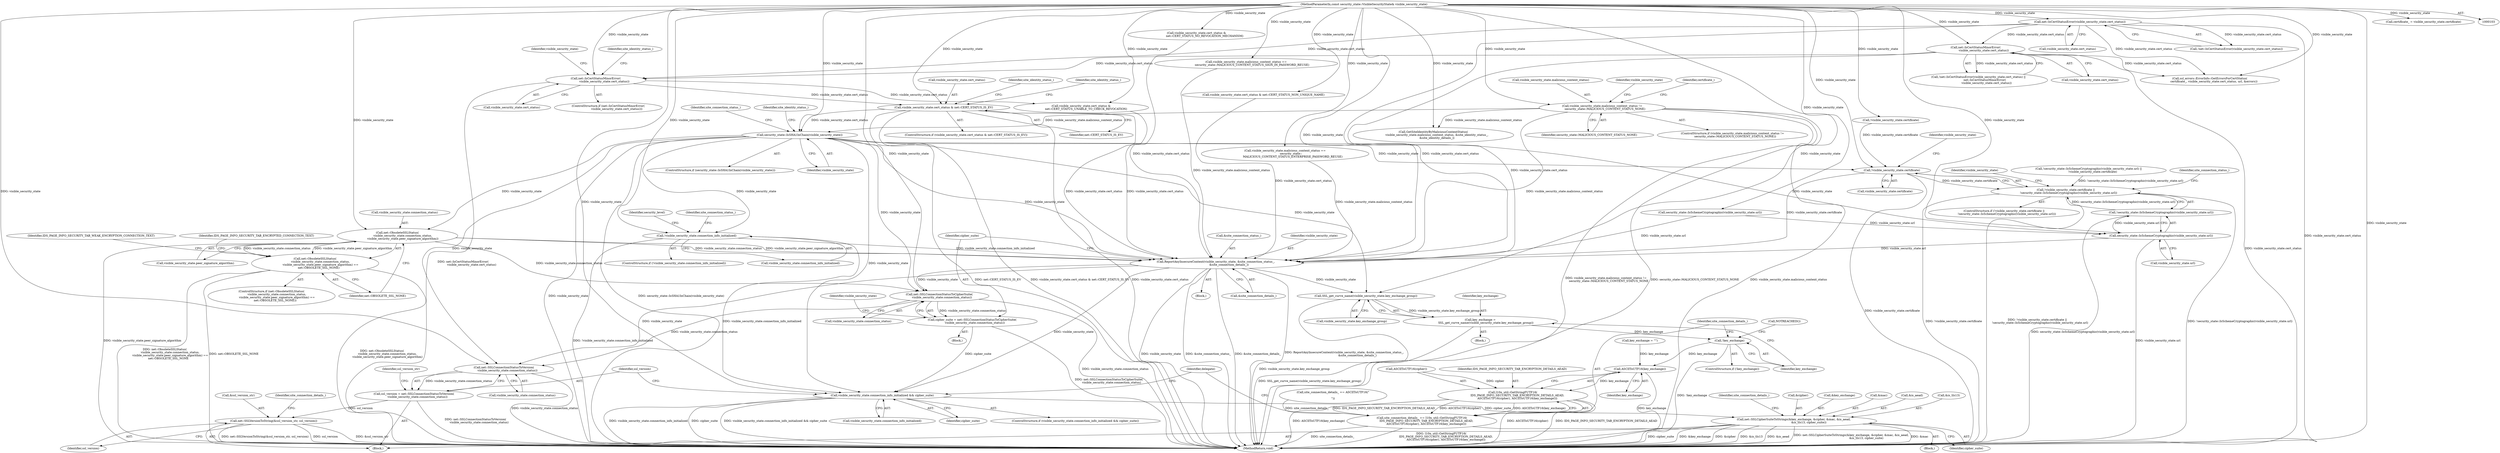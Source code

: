 digraph "0_Chrome_7cde8513c12a6e8ec5d1d1eb1cfd078d9adad3ef@API" {
"1000356" [label="(Call,security_state::IsSHA1InChain(visible_security_state))"];
"1000305" [label="(Call,visible_security_state.cert_status & net::CERT_STATUS_IS_EV)"];
"1000251" [label="(Call,net::IsCertStatusMinorError(\n                   visible_security_state.cert_status))"];
"1000226" [label="(Call,net::IsCertStatusError(visible_security_state.cert_status))"];
"1000106" [label="(MethodParameterIn,const security_state::VisibleSecurityState& visible_security_state)"];
"1000230" [label="(Call,net::IsCertStatusMinorError(\n                  visible_security_state.cert_status))"];
"1000182" [label="(Call,visible_security_state.malicious_content_status !=\n      security_state::MALICIOUS_CONTENT_STATUS_NONE)"];
"1000456" [label="(Call,!visible_security_state.certificate)"];
"1000455" [label="(Call,!visible_security_state.certificate ||\n      !security_state::IsSchemeCryptographic(visible_security_state.url))"];
"1000512" [label="(Call,ReportAnyInsecureContent(visible_security_state, &site_connection_status_,\n                             &site_connection_details_))"];
"1000521" [label="(Call,net::SSLConnectionStatusToCipherSuite(\n      visible_security_state.connection_status))"];
"1000519" [label="(Call,cipher_suite = net::SSLConnectionStatusToCipherSuite(\n      visible_security_state.connection_status))"];
"1000526" [label="(Call,visible_security_state.connection_info_initialized && cipher_suite)"];
"1000559" [label="(Call,net::SSLCipherSuiteToStrings(&key_exchange, &cipher, &mac, &is_aead,\n                                 &is_tls13, cipher_suite))"];
"1000535" [label="(Call,net::SSLConnectionStatusToVersion(\n        visible_security_state.connection_status))"];
"1000533" [label="(Call,ssl_version = net::SSLConnectionStatusToVersion(\n        visible_security_state.connection_status))"];
"1000540" [label="(Call,net::SSLVersionToString(&ssl_version_str, ssl_version))"];
"1000583" [label="(Call,SSL_get_curve_name(visible_security_state.key_exchange_group))"];
"1000581" [label="(Call,key_exchange =\n            SSL_get_curve_name(visible_security_state.key_exchange_group))"];
"1000588" [label="(Call,!key_exchange)"];
"1000601" [label="(Call,ASCIIToUTF16(key_exchange))"];
"1000597" [label="(Call,l10n_util::GetStringFUTF16(\n          IDS_PAGE_INFO_SECURITY_TAB_ENCRYPTION_DETAILS_AEAD,\n          ASCIIToUTF16(cipher), ASCIIToUTF16(key_exchange)))"];
"1000595" [label="(Call,site_connection_details_ += l10n_util::GetStringFUTF16(\n          IDS_PAGE_INFO_SECURITY_TAB_ENCRYPTION_DETAILS_AEAD,\n          ASCIIToUTF16(cipher), ASCIIToUTF16(key_exchange)))"];
"1000461" [label="(Call,security_state::IsSchemeCryptographic(visible_security_state.url))"];
"1000460" [label="(Call,!security_state::IsSchemeCryptographic(visible_security_state.url))"];
"1000475" [label="(Call,!visible_security_state.connection_info_initialized)"];
"1000493" [label="(Call,net::ObsoleteSSLStatus(\n            visible_security_state.connection_status,\n            visible_security_state.peer_signature_algorithm))"];
"1000492" [label="(Call,net::ObsoleteSSLStatus(\n            visible_security_state.connection_status,\n            visible_security_state.peer_signature_algorithm) ==\n        net::OBSOLETE_SSL_NONE)"];
"1000227" [label="(Call,visible_security_state.cert_status)"];
"1000307" [label="(Identifier,visible_security_state)"];
"1000588" [label="(Call,!key_exchange)"];
"1000577" [label="(Block,)"];
"1000491" [label="(ControlStructure,if (net::ObsoleteSSLStatus(\n            visible_security_state.connection_status,\n            visible_security_state.peer_signature_algorithm) ==\n        net::OBSOLETE_SSL_NONE))"];
"1000287" [label="(Call,visible_security_state.cert_status &\n                  net::CERT_STATUS_NO_REVOCATION_MECHANISM)"];
"1000564" [label="(Call,&mac)"];
"1000355" [label="(ControlStructure,if (security_state::IsSHA1InChain(visible_security_state)))"];
"1000541" [label="(Call,&ssl_version_str)"];
"1000223" [label="(Identifier,certificate_)"];
"1000356" [label="(Call,security_state::IsSHA1InChain(visible_security_state))"];
"1000566" [label="(Call,&is_aead)"];
"1000528" [label="(Identifier,visible_security_state)"];
"1000186" [label="(Identifier,security_state::MALICIOUS_CONTENT_STATUS_NONE)"];
"1000461" [label="(Call,security_state::IsSchemeCryptographic(visible_security_state.url))"];
"1000531" [label="(Block,)"];
"1000377" [label="(Call,security_state::IsSchemeCryptographic(visible_security_state.url))"];
"1000188" [label="(Call,GetSiteIdentityByMaliciousContentStatus(\n        visible_security_state.malicious_content_status, &site_identity_status_,\n        &site_identity_details_))"];
"1000454" [label="(ControlStructure,if (!visible_security_state.certificate ||\n      !security_state::IsSchemeCryptographic(visible_security_state.url)))"];
"1000477" [label="(Identifier,visible_security_state)"];
"1000106" [label="(MethodParameterIn,const security_state::VisibleSecurityState& visible_security_state)"];
"1000183" [label="(Call,visible_security_state.malicious_content_status)"];
"1000601" [label="(Call,ASCIIToUTF16(key_exchange))"];
"1000545" [label="(Identifier,site_connection_details_)"];
"1000225" [label="(Call,!net::IsCertStatusError(visible_security_state.cert_status))"];
"1000584" [label="(Call,visible_security_state.key_exchange_group)"];
"1000475" [label="(Call,!visible_security_state.connection_info_initialized)"];
"1000527" [label="(Call,visible_security_state.connection_info_initialized)"];
"1000568" [label="(Call,&is_tls13)"];
"1000203" [label="(Call,visible_security_state.malicious_content_status ==\n             security_state::MALICIOUS_CONTENT_STATUS_SIGN_IN_PASSWORD_REUSE)"];
"1000251" [label="(Call,net::IsCertStatusMinorError(\n                   visible_security_state.cert_status))"];
"1000181" [label="(ControlStructure,if (visible_security_state.malicious_content_status !=\n      security_state::MALICIOUS_CONTENT_STATUS_NONE))"];
"1000596" [label="(Identifier,site_connection_details_)"];
"1000176" [label="(Call,certificate_ = visible_security_state.certificate)"];
"1000592" [label="(Call,key_exchange = \"\")"];
"1000589" [label="(Identifier,key_exchange)"];
"1000516" [label="(Call,&site_connection_details_)"];
"1000375" [label="(Call,!security_state::IsSchemeCryptographic(visible_security_state.url) ||\n         !visible_security_state.certificate)"];
"1000536" [label="(Call,visible_security_state.connection_status)"];
"1000306" [label="(Call,visible_security_state.cert_status)"];
"1000525" [label="(ControlStructure,if (visible_security_state.connection_info_initialized && cipher_suite))"];
"1000224" [label="(Call,!net::IsCertStatusError(visible_security_state.cert_status) ||\n              net::IsCertStatusMinorError(\n                  visible_security_state.cert_status))"];
"1000474" [label="(ControlStructure,if (!visible_security_state.connection_info_initialized))"];
"1000543" [label="(Identifier,ssl_version)"];
"1000513" [label="(Identifier,visible_security_state)"];
"1000342" [label="(Identifier,site_identity_status_)"];
"1000304" [label="(ControlStructure,if (visible_security_state.cert_status & net::CERT_STATUS_IS_EV))"];
"1000597" [label="(Call,l10n_util::GetStringFUTF16(\n          IDS_PAGE_INFO_SECURITY_TAB_ENCRYPTION_DETAILS_AEAD,\n          ASCIIToUTF16(cipher), ASCIIToUTF16(key_exchange)))"];
"1000275" [label="(Call,visible_security_state.cert_status &\n           net::CERT_STATUS_UNABLE_TO_CHECK_REVOCATION)"];
"1000626" [label="(MethodReturn,void)"];
"1000535" [label="(Call,net::SSLConnectionStatusToVersion(\n        visible_security_state.connection_status))"];
"1000360" [label="(Identifier,site_identity_status_)"];
"1000521" [label="(Call,net::SSLConnectionStatusToCipherSuite(\n      visible_security_state.connection_status))"];
"1000526" [label="(Call,visible_security_state.connection_info_initialized && cipher_suite)"];
"1000520" [label="(Identifier,cipher_suite)"];
"1000581" [label="(Call,key_exchange =\n            SSL_get_curve_name(visible_security_state.key_exchange_group))"];
"1000522" [label="(Call,visible_security_state.connection_status)"];
"1000357" [label="(Identifier,visible_security_state)"];
"1000514" [label="(Call,&site_connection_status_)"];
"1000559" [label="(Call,net::SSLCipherSuiteToStrings(&key_exchange, &cipher, &mac, &is_aead,\n                                 &is_tls13, cipher_suite))"];
"1000309" [label="(Identifier,net::CERT_STATUS_IS_EV)"];
"1000587" [label="(ControlStructure,if (!key_exchange))"];
"1000489" [label="(Identifier,site_connection_status_)"];
"1000476" [label="(Call,visible_security_state.connection_info_initialized)"];
"1000252" [label="(Call,visible_security_state.cert_status)"];
"1000580" [label="(Block,)"];
"1000305" [label="(Call,visible_security_state.cert_status & net::CERT_STATUS_IS_EV)"];
"1000460" [label="(Call,!security_state::IsSchemeCryptographic(visible_security_state.url))"];
"1000430" [label="(Call,visible_security_state.cert_status & net::CERT_STATUS_NON_UNIQUE_NAME)"];
"1000504" [label="(Identifier,IDS_PAGE_INFO_SECURITY_TAB_ENCRYPTED_CONNECTION_TEXT)"];
"1000572" [label="(Identifier,site_connection_details_)"];
"1000542" [label="(Identifier,ssl_version_str)"];
"1000481" [label="(Identifier,security_level)"];
"1000492" [label="(Call,net::ObsoleteSSLStatus(\n            visible_security_state.connection_status,\n            visible_security_state.peer_signature_algorithm) ==\n        net::OBSOLETE_SSL_NONE)"];
"1000231" [label="(Call,visible_security_state.cert_status)"];
"1000617" [label="(Identifier,delegate)"];
"1000510" [label="(Identifier,IDS_PAGE_INFO_SECURITY_TAB_WEAK_ENCRYPTION_CONNECTION_TEXT)"];
"1000512" [label="(Call,ReportAnyInsecureContent(visible_security_state, &site_connection_status_,\n                             &site_connection_details_))"];
"1000182" [label="(Call,visible_security_state.malicious_content_status !=\n      security_state::MALICIOUS_CONTENT_STATUS_NONE)"];
"1000595" [label="(Call,site_connection_details_ += l10n_util::GetStringFUTF16(\n          IDS_PAGE_INFO_SECURITY_TAB_ENCRYPTION_DETAILS_AEAD,\n          ASCIIToUTF16(cipher), ASCIIToUTF16(key_exchange)))"];
"1000257" [label="(Identifier,site_identity_status_)"];
"1000533" [label="(Call,ssl_version = net::SSLConnectionStatusToVersion(\n        visible_security_state.connection_status))"];
"1000493" [label="(Call,net::ObsoleteSSLStatus(\n            visible_security_state.connection_status,\n            visible_security_state.peer_signature_algorithm))"];
"1000497" [label="(Call,visible_security_state.peer_signature_algorithm)"];
"1000583" [label="(Call,SSL_get_curve_name(visible_security_state.key_exchange_group))"];
"1000457" [label="(Call,visible_security_state.certificate)"];
"1000562" [label="(Call,&cipher)"];
"1000598" [label="(Identifier,IDS_PAGE_INFO_SECURITY_TAB_ENCRYPTION_DETAILS_AEAD)"];
"1000540" [label="(Call,net::SSLVersionToString(&ssl_version_str, ssl_version))"];
"1000226" [label="(Call,net::IsCertStatusError(visible_security_state.cert_status))"];
"1000445" [label="(Identifier,site_connection_status_)"];
"1000381" [label="(Call,!visible_security_state.certificate)"];
"1000455" [label="(Call,!visible_security_state.certificate ||\n      !security_state::IsSchemeCryptographic(visible_security_state.url))"];
"1000530" [label="(Identifier,cipher_suite)"];
"1000456" [label="(Call,!visible_security_state.certificate)"];
"1000312" [label="(Identifier,site_identity_status_)"];
"1000570" [label="(Identifier,cipher_suite)"];
"1000404" [label="(Call,ssl_errors::ErrorInfo::GetErrorsForCertStatus(\n         certificate_, visible_security_state.cert_status, url, &errors))"];
"1000250" [label="(ControlStructure,if (net::IsCertStatusMinorError(\n                   visible_security_state.cert_status)))"];
"1000591" [label="(Call,NOTREACHED())"];
"1000467" [label="(Identifier,site_connection_status_)"];
"1000602" [label="(Identifier,key_exchange)"];
"1000494" [label="(Call,visible_security_state.connection_status)"];
"1000500" [label="(Identifier,net::OBSOLETE_SSL_NONE)"];
"1000599" [label="(Call,ASCIIToUTF16(cipher))"];
"1000462" [label="(Call,visible_security_state.url)"];
"1000519" [label="(Call,cipher_suite = net::SSLConnectionStatusToCipherSuite(\n      visible_security_state.connection_status))"];
"1000208" [label="(Call,visible_security_state.malicious_content_status ==\n             security_state::\n                 MALICIOUS_CONTENT_STATUS_ENTERPRISE_PASSWORD_REUSE)"];
"1000571" [label="(Call,site_connection_details_ += ASCIIToUTF16(\"\n\n\"))"];
"1000107" [label="(Block,)"];
"1000190" [label="(Identifier,visible_security_state)"];
"1000463" [label="(Identifier,visible_security_state)"];
"1000534" [label="(Identifier,ssl_version)"];
"1000560" [label="(Call,&key_exchange)"];
"1000230" [label="(Call,net::IsCertStatusMinorError(\n                  visible_security_state.cert_status))"];
"1000487" [label="(Block,)"];
"1000582" [label="(Identifier,key_exchange)"];
"1000356" -> "1000355"  [label="AST: "];
"1000356" -> "1000357"  [label="CFG: "];
"1000357" -> "1000356"  [label="AST: "];
"1000360" -> "1000356"  [label="CFG: "];
"1000445" -> "1000356"  [label="CFG: "];
"1000356" -> "1000626"  [label="DDG: security_state::IsSHA1InChain(visible_security_state)"];
"1000356" -> "1000626"  [label="DDG: visible_security_state"];
"1000305" -> "1000356"  [label="DDG: visible_security_state.cert_status"];
"1000182" -> "1000356"  [label="DDG: visible_security_state.malicious_content_status"];
"1000106" -> "1000356"  [label="DDG: visible_security_state"];
"1000356" -> "1000456"  [label="DDG: visible_security_state"];
"1000356" -> "1000461"  [label="DDG: visible_security_state"];
"1000356" -> "1000475"  [label="DDG: visible_security_state"];
"1000356" -> "1000493"  [label="DDG: visible_security_state"];
"1000356" -> "1000512"  [label="DDG: visible_security_state"];
"1000356" -> "1000521"  [label="DDG: visible_security_state"];
"1000356" -> "1000526"  [label="DDG: visible_security_state"];
"1000356" -> "1000535"  [label="DDG: visible_security_state"];
"1000356" -> "1000583"  [label="DDG: visible_security_state"];
"1000305" -> "1000304"  [label="AST: "];
"1000305" -> "1000309"  [label="CFG: "];
"1000306" -> "1000305"  [label="AST: "];
"1000309" -> "1000305"  [label="AST: "];
"1000312" -> "1000305"  [label="CFG: "];
"1000342" -> "1000305"  [label="CFG: "];
"1000305" -> "1000626"  [label="DDG: net::CERT_STATUS_IS_EV"];
"1000305" -> "1000626"  [label="DDG: visible_security_state.cert_status & net::CERT_STATUS_IS_EV"];
"1000305" -> "1000626"  [label="DDG: visible_security_state.cert_status"];
"1000251" -> "1000305"  [label="DDG: visible_security_state.cert_status"];
"1000106" -> "1000305"  [label="DDG: visible_security_state"];
"1000305" -> "1000512"  [label="DDG: visible_security_state.cert_status"];
"1000251" -> "1000250"  [label="AST: "];
"1000251" -> "1000252"  [label="CFG: "];
"1000252" -> "1000251"  [label="AST: "];
"1000257" -> "1000251"  [label="CFG: "];
"1000307" -> "1000251"  [label="CFG: "];
"1000251" -> "1000626"  [label="DDG: net::IsCertStatusMinorError(\n                   visible_security_state.cert_status)"];
"1000226" -> "1000251"  [label="DDG: visible_security_state.cert_status"];
"1000230" -> "1000251"  [label="DDG: visible_security_state.cert_status"];
"1000106" -> "1000251"  [label="DDG: visible_security_state"];
"1000251" -> "1000275"  [label="DDG: visible_security_state.cert_status"];
"1000226" -> "1000225"  [label="AST: "];
"1000226" -> "1000227"  [label="CFG: "];
"1000227" -> "1000226"  [label="AST: "];
"1000225" -> "1000226"  [label="CFG: "];
"1000226" -> "1000626"  [label="DDG: visible_security_state.cert_status"];
"1000226" -> "1000225"  [label="DDG: visible_security_state.cert_status"];
"1000106" -> "1000226"  [label="DDG: visible_security_state"];
"1000226" -> "1000230"  [label="DDG: visible_security_state.cert_status"];
"1000226" -> "1000404"  [label="DDG: visible_security_state.cert_status"];
"1000226" -> "1000512"  [label="DDG: visible_security_state.cert_status"];
"1000106" -> "1000103"  [label="AST: "];
"1000106" -> "1000626"  [label="DDG: visible_security_state"];
"1000106" -> "1000176"  [label="DDG: visible_security_state"];
"1000106" -> "1000182"  [label="DDG: visible_security_state"];
"1000106" -> "1000188"  [label="DDG: visible_security_state"];
"1000106" -> "1000203"  [label="DDG: visible_security_state"];
"1000106" -> "1000208"  [label="DDG: visible_security_state"];
"1000106" -> "1000230"  [label="DDG: visible_security_state"];
"1000106" -> "1000275"  [label="DDG: visible_security_state"];
"1000106" -> "1000287"  [label="DDG: visible_security_state"];
"1000106" -> "1000377"  [label="DDG: visible_security_state"];
"1000106" -> "1000381"  [label="DDG: visible_security_state"];
"1000106" -> "1000404"  [label="DDG: visible_security_state"];
"1000106" -> "1000430"  [label="DDG: visible_security_state"];
"1000106" -> "1000456"  [label="DDG: visible_security_state"];
"1000106" -> "1000461"  [label="DDG: visible_security_state"];
"1000106" -> "1000475"  [label="DDG: visible_security_state"];
"1000106" -> "1000493"  [label="DDG: visible_security_state"];
"1000106" -> "1000512"  [label="DDG: visible_security_state"];
"1000106" -> "1000521"  [label="DDG: visible_security_state"];
"1000106" -> "1000526"  [label="DDG: visible_security_state"];
"1000106" -> "1000535"  [label="DDG: visible_security_state"];
"1000106" -> "1000583"  [label="DDG: visible_security_state"];
"1000230" -> "1000224"  [label="AST: "];
"1000230" -> "1000231"  [label="CFG: "];
"1000231" -> "1000230"  [label="AST: "];
"1000224" -> "1000230"  [label="CFG: "];
"1000230" -> "1000626"  [label="DDG: visible_security_state.cert_status"];
"1000230" -> "1000224"  [label="DDG: visible_security_state.cert_status"];
"1000230" -> "1000404"  [label="DDG: visible_security_state.cert_status"];
"1000230" -> "1000512"  [label="DDG: visible_security_state.cert_status"];
"1000182" -> "1000181"  [label="AST: "];
"1000182" -> "1000186"  [label="CFG: "];
"1000183" -> "1000182"  [label="AST: "];
"1000186" -> "1000182"  [label="AST: "];
"1000190" -> "1000182"  [label="CFG: "];
"1000223" -> "1000182"  [label="CFG: "];
"1000182" -> "1000626"  [label="DDG: visible_security_state.malicious_content_status !=\n      security_state::MALICIOUS_CONTENT_STATUS_NONE"];
"1000182" -> "1000626"  [label="DDG: security_state::MALICIOUS_CONTENT_STATUS_NONE"];
"1000182" -> "1000626"  [label="DDG: visible_security_state.malicious_content_status"];
"1000182" -> "1000188"  [label="DDG: visible_security_state.malicious_content_status"];
"1000182" -> "1000512"  [label="DDG: visible_security_state.malicious_content_status"];
"1000456" -> "1000455"  [label="AST: "];
"1000456" -> "1000457"  [label="CFG: "];
"1000457" -> "1000456"  [label="AST: "];
"1000463" -> "1000456"  [label="CFG: "];
"1000455" -> "1000456"  [label="CFG: "];
"1000456" -> "1000626"  [label="DDG: visible_security_state.certificate"];
"1000456" -> "1000455"  [label="DDG: visible_security_state.certificate"];
"1000381" -> "1000456"  [label="DDG: visible_security_state.certificate"];
"1000456" -> "1000512"  [label="DDG: visible_security_state.certificate"];
"1000455" -> "1000454"  [label="AST: "];
"1000455" -> "1000460"  [label="CFG: "];
"1000460" -> "1000455"  [label="AST: "];
"1000467" -> "1000455"  [label="CFG: "];
"1000477" -> "1000455"  [label="CFG: "];
"1000455" -> "1000626"  [label="DDG: !visible_security_state.certificate ||\n      !security_state::IsSchemeCryptographic(visible_security_state.url)"];
"1000455" -> "1000626"  [label="DDG: !security_state::IsSchemeCryptographic(visible_security_state.url)"];
"1000455" -> "1000626"  [label="DDG: !visible_security_state.certificate"];
"1000375" -> "1000455"  [label="DDG: !security_state::IsSchemeCryptographic(visible_security_state.url)"];
"1000460" -> "1000455"  [label="DDG: security_state::IsSchemeCryptographic(visible_security_state.url)"];
"1000512" -> "1000487"  [label="AST: "];
"1000512" -> "1000516"  [label="CFG: "];
"1000513" -> "1000512"  [label="AST: "];
"1000514" -> "1000512"  [label="AST: "];
"1000516" -> "1000512"  [label="AST: "];
"1000520" -> "1000512"  [label="CFG: "];
"1000512" -> "1000626"  [label="DDG: visible_security_state"];
"1000512" -> "1000626"  [label="DDG: &site_connection_status_"];
"1000512" -> "1000626"  [label="DDG: &site_connection_details_"];
"1000512" -> "1000626"  [label="DDG: ReportAnyInsecureContent(visible_security_state, &site_connection_status_,\n                             &site_connection_details_)"];
"1000208" -> "1000512"  [label="DDG: visible_security_state.malicious_content_status"];
"1000493" -> "1000512"  [label="DDG: visible_security_state.connection_status"];
"1000493" -> "1000512"  [label="DDG: visible_security_state.peer_signature_algorithm"];
"1000275" -> "1000512"  [label="DDG: visible_security_state.cert_status"];
"1000377" -> "1000512"  [label="DDG: visible_security_state.url"];
"1000203" -> "1000512"  [label="DDG: visible_security_state.malicious_content_status"];
"1000475" -> "1000512"  [label="DDG: visible_security_state.connection_info_initialized"];
"1000430" -> "1000512"  [label="DDG: visible_security_state.cert_status"];
"1000287" -> "1000512"  [label="DDG: visible_security_state.cert_status"];
"1000461" -> "1000512"  [label="DDG: visible_security_state.url"];
"1000512" -> "1000521"  [label="DDG: visible_security_state"];
"1000512" -> "1000526"  [label="DDG: visible_security_state"];
"1000512" -> "1000535"  [label="DDG: visible_security_state"];
"1000512" -> "1000583"  [label="DDG: visible_security_state"];
"1000521" -> "1000519"  [label="AST: "];
"1000521" -> "1000522"  [label="CFG: "];
"1000522" -> "1000521"  [label="AST: "];
"1000519" -> "1000521"  [label="CFG: "];
"1000521" -> "1000626"  [label="DDG: visible_security_state.connection_status"];
"1000521" -> "1000519"  [label="DDG: visible_security_state.connection_status"];
"1000493" -> "1000521"  [label="DDG: visible_security_state.connection_status"];
"1000521" -> "1000535"  [label="DDG: visible_security_state.connection_status"];
"1000519" -> "1000107"  [label="AST: "];
"1000520" -> "1000519"  [label="AST: "];
"1000528" -> "1000519"  [label="CFG: "];
"1000519" -> "1000626"  [label="DDG: net::SSLConnectionStatusToCipherSuite(\n      visible_security_state.connection_status)"];
"1000519" -> "1000526"  [label="DDG: cipher_suite"];
"1000526" -> "1000525"  [label="AST: "];
"1000526" -> "1000527"  [label="CFG: "];
"1000526" -> "1000530"  [label="CFG: "];
"1000527" -> "1000526"  [label="AST: "];
"1000530" -> "1000526"  [label="AST: "];
"1000534" -> "1000526"  [label="CFG: "];
"1000617" -> "1000526"  [label="CFG: "];
"1000526" -> "1000626"  [label="DDG: cipher_suite"];
"1000526" -> "1000626"  [label="DDG: visible_security_state.connection_info_initialized && cipher_suite"];
"1000526" -> "1000626"  [label="DDG: visible_security_state.connection_info_initialized"];
"1000475" -> "1000526"  [label="DDG: visible_security_state.connection_info_initialized"];
"1000526" -> "1000559"  [label="DDG: cipher_suite"];
"1000559" -> "1000531"  [label="AST: "];
"1000559" -> "1000570"  [label="CFG: "];
"1000560" -> "1000559"  [label="AST: "];
"1000562" -> "1000559"  [label="AST: "];
"1000564" -> "1000559"  [label="AST: "];
"1000566" -> "1000559"  [label="AST: "];
"1000568" -> "1000559"  [label="AST: "];
"1000570" -> "1000559"  [label="AST: "];
"1000572" -> "1000559"  [label="CFG: "];
"1000559" -> "1000626"  [label="DDG: &key_exchange"];
"1000559" -> "1000626"  [label="DDG: &cipher"];
"1000559" -> "1000626"  [label="DDG: &is_tls13"];
"1000559" -> "1000626"  [label="DDG: &is_aead"];
"1000559" -> "1000626"  [label="DDG: net::SSLCipherSuiteToStrings(&key_exchange, &cipher, &mac, &is_aead,\n                                 &is_tls13, cipher_suite)"];
"1000559" -> "1000626"  [label="DDG: &mac"];
"1000559" -> "1000626"  [label="DDG: cipher_suite"];
"1000535" -> "1000533"  [label="AST: "];
"1000535" -> "1000536"  [label="CFG: "];
"1000536" -> "1000535"  [label="AST: "];
"1000533" -> "1000535"  [label="CFG: "];
"1000535" -> "1000626"  [label="DDG: visible_security_state.connection_status"];
"1000535" -> "1000533"  [label="DDG: visible_security_state.connection_status"];
"1000533" -> "1000531"  [label="AST: "];
"1000534" -> "1000533"  [label="AST: "];
"1000542" -> "1000533"  [label="CFG: "];
"1000533" -> "1000626"  [label="DDG: net::SSLConnectionStatusToVersion(\n        visible_security_state.connection_status)"];
"1000533" -> "1000540"  [label="DDG: ssl_version"];
"1000540" -> "1000531"  [label="AST: "];
"1000540" -> "1000543"  [label="CFG: "];
"1000541" -> "1000540"  [label="AST: "];
"1000543" -> "1000540"  [label="AST: "];
"1000545" -> "1000540"  [label="CFG: "];
"1000540" -> "1000626"  [label="DDG: net::SSLVersionToString(&ssl_version_str, ssl_version)"];
"1000540" -> "1000626"  [label="DDG: ssl_version"];
"1000540" -> "1000626"  [label="DDG: &ssl_version_str"];
"1000583" -> "1000581"  [label="AST: "];
"1000583" -> "1000584"  [label="CFG: "];
"1000584" -> "1000583"  [label="AST: "];
"1000581" -> "1000583"  [label="CFG: "];
"1000583" -> "1000626"  [label="DDG: visible_security_state.key_exchange_group"];
"1000583" -> "1000581"  [label="DDG: visible_security_state.key_exchange_group"];
"1000581" -> "1000580"  [label="AST: "];
"1000582" -> "1000581"  [label="AST: "];
"1000589" -> "1000581"  [label="CFG: "];
"1000581" -> "1000626"  [label="DDG: SSL_get_curve_name(visible_security_state.key_exchange_group)"];
"1000581" -> "1000588"  [label="DDG: key_exchange"];
"1000588" -> "1000587"  [label="AST: "];
"1000588" -> "1000589"  [label="CFG: "];
"1000589" -> "1000588"  [label="AST: "];
"1000591" -> "1000588"  [label="CFG: "];
"1000596" -> "1000588"  [label="CFG: "];
"1000588" -> "1000626"  [label="DDG: !key_exchange"];
"1000588" -> "1000601"  [label="DDG: key_exchange"];
"1000601" -> "1000597"  [label="AST: "];
"1000601" -> "1000602"  [label="CFG: "];
"1000602" -> "1000601"  [label="AST: "];
"1000597" -> "1000601"  [label="CFG: "];
"1000601" -> "1000626"  [label="DDG: key_exchange"];
"1000601" -> "1000597"  [label="DDG: key_exchange"];
"1000592" -> "1000601"  [label="DDG: key_exchange"];
"1000597" -> "1000595"  [label="AST: "];
"1000598" -> "1000597"  [label="AST: "];
"1000599" -> "1000597"  [label="AST: "];
"1000595" -> "1000597"  [label="CFG: "];
"1000597" -> "1000626"  [label="DDG: ASCIIToUTF16(cipher)"];
"1000597" -> "1000626"  [label="DDG: IDS_PAGE_INFO_SECURITY_TAB_ENCRYPTION_DETAILS_AEAD"];
"1000597" -> "1000626"  [label="DDG: ASCIIToUTF16(key_exchange)"];
"1000597" -> "1000595"  [label="DDG: IDS_PAGE_INFO_SECURITY_TAB_ENCRYPTION_DETAILS_AEAD"];
"1000597" -> "1000595"  [label="DDG: ASCIIToUTF16(cipher)"];
"1000597" -> "1000595"  [label="DDG: ASCIIToUTF16(key_exchange)"];
"1000599" -> "1000597"  [label="DDG: cipher"];
"1000595" -> "1000577"  [label="AST: "];
"1000596" -> "1000595"  [label="AST: "];
"1000617" -> "1000595"  [label="CFG: "];
"1000595" -> "1000626"  [label="DDG: l10n_util::GetStringFUTF16(\n          IDS_PAGE_INFO_SECURITY_TAB_ENCRYPTION_DETAILS_AEAD,\n          ASCIIToUTF16(cipher), ASCIIToUTF16(key_exchange))"];
"1000595" -> "1000626"  [label="DDG: site_connection_details_"];
"1000571" -> "1000595"  [label="DDG: site_connection_details_"];
"1000461" -> "1000460"  [label="AST: "];
"1000461" -> "1000462"  [label="CFG: "];
"1000462" -> "1000461"  [label="AST: "];
"1000460" -> "1000461"  [label="CFG: "];
"1000461" -> "1000626"  [label="DDG: visible_security_state.url"];
"1000461" -> "1000460"  [label="DDG: visible_security_state.url"];
"1000377" -> "1000461"  [label="DDG: visible_security_state.url"];
"1000460" -> "1000626"  [label="DDG: security_state::IsSchemeCryptographic(visible_security_state.url)"];
"1000475" -> "1000474"  [label="AST: "];
"1000475" -> "1000476"  [label="CFG: "];
"1000476" -> "1000475"  [label="AST: "];
"1000481" -> "1000475"  [label="CFG: "];
"1000489" -> "1000475"  [label="CFG: "];
"1000475" -> "1000626"  [label="DDG: !visible_security_state.connection_info_initialized"];
"1000493" -> "1000492"  [label="AST: "];
"1000493" -> "1000497"  [label="CFG: "];
"1000494" -> "1000493"  [label="AST: "];
"1000497" -> "1000493"  [label="AST: "];
"1000500" -> "1000493"  [label="CFG: "];
"1000493" -> "1000626"  [label="DDG: visible_security_state.peer_signature_algorithm"];
"1000493" -> "1000492"  [label="DDG: visible_security_state.connection_status"];
"1000493" -> "1000492"  [label="DDG: visible_security_state.peer_signature_algorithm"];
"1000492" -> "1000491"  [label="AST: "];
"1000492" -> "1000500"  [label="CFG: "];
"1000500" -> "1000492"  [label="AST: "];
"1000504" -> "1000492"  [label="CFG: "];
"1000510" -> "1000492"  [label="CFG: "];
"1000492" -> "1000626"  [label="DDG: net::ObsoleteSSLStatus(\n            visible_security_state.connection_status,\n            visible_security_state.peer_signature_algorithm)"];
"1000492" -> "1000626"  [label="DDG: net::OBSOLETE_SSL_NONE"];
"1000492" -> "1000626"  [label="DDG: net::ObsoleteSSLStatus(\n            visible_security_state.connection_status,\n            visible_security_state.peer_signature_algorithm) ==\n        net::OBSOLETE_SSL_NONE"];
}
